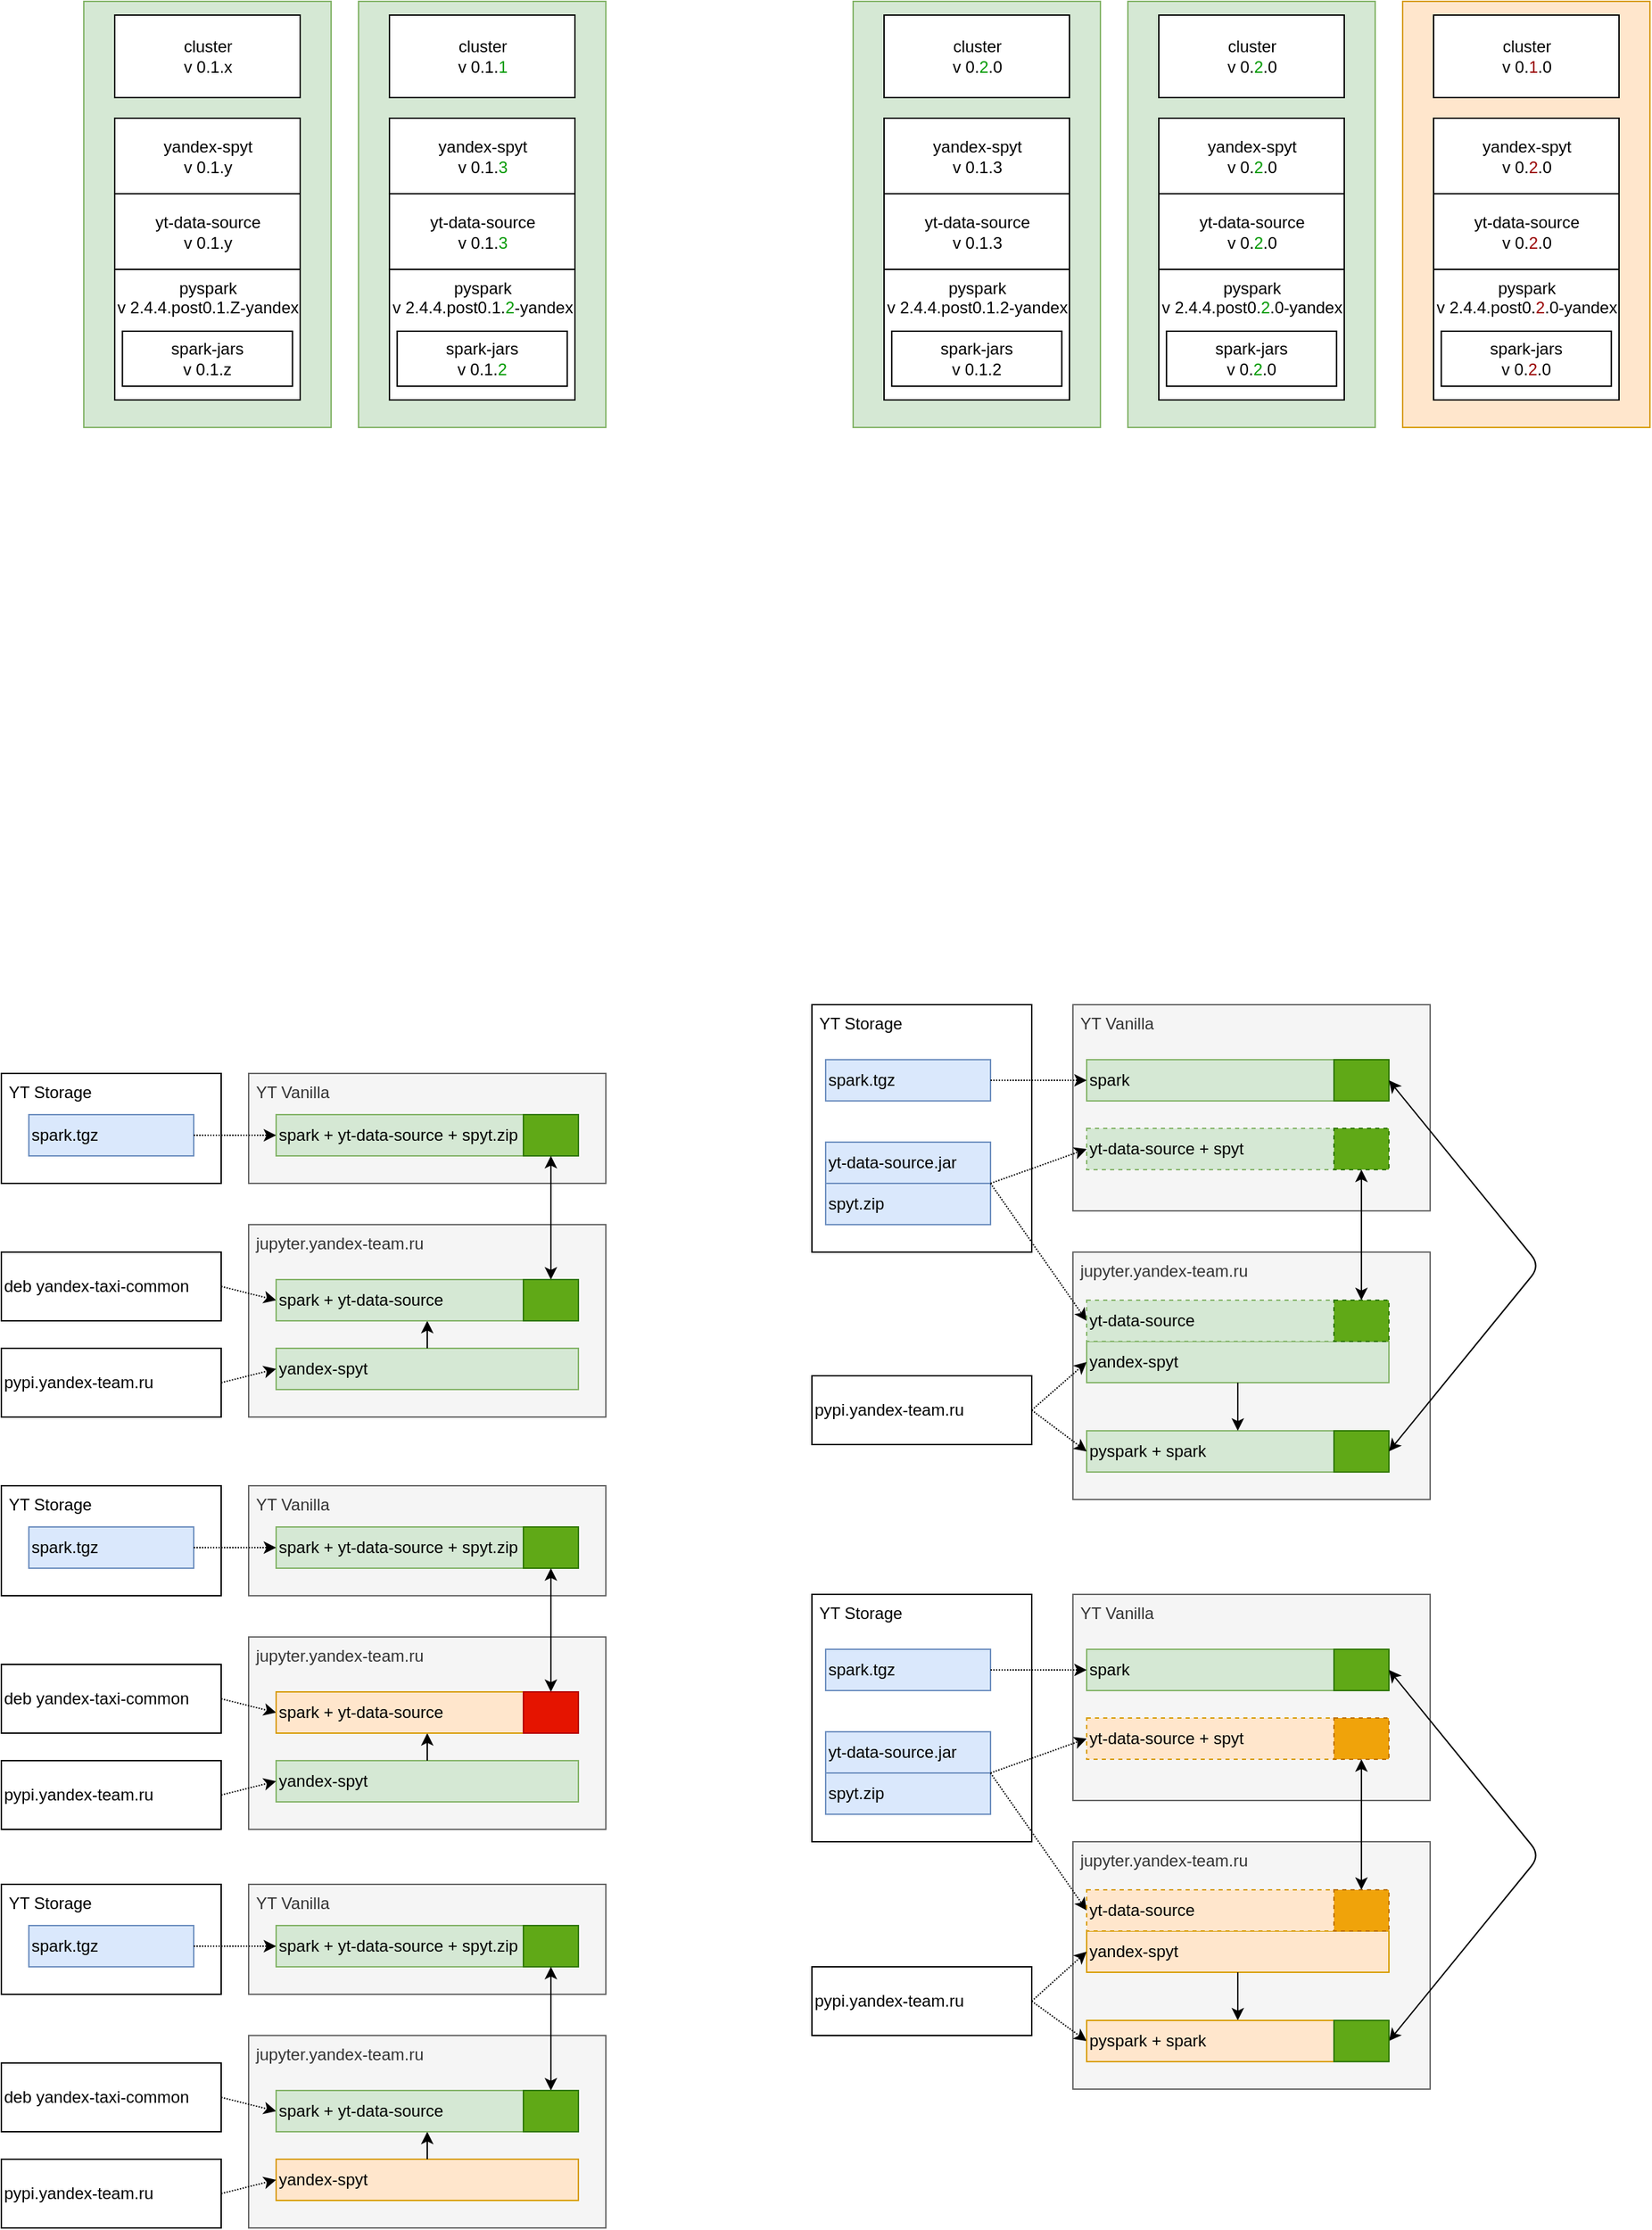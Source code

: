 <mxfile version="12.7.0" type="github">
  <diagram id="bfglIyK0Sk2xyj4MdM4o" name="Page-1">
    <mxGraphModel dx="2036" dy="779" grid="1" gridSize="10" guides="1" tooltips="1" connect="1" arrows="1" fold="1" page="1" pageScale="1" pageWidth="850" pageHeight="1100" math="0" shadow="0">
      <root>
        <mxCell id="0"/>
        <mxCell id="1" parent="0"/>
        <mxCell id="86sGiJdfHTjYPmIvWcyB-2" value="&amp;nbsp;jupyter.yandex-team.ru" style="rounded=0;whiteSpace=wrap;html=1;verticalAlign=top;align=left;fillColor=#f5f5f5;strokeColor=#666666;fontColor=#333333;" parent="1" vertex="1">
          <mxGeometry x="120" y="900" width="260" height="140" as="geometry"/>
        </mxCell>
        <mxCell id="86sGiJdfHTjYPmIvWcyB-5" value="yandex-spyt" style="rounded=0;whiteSpace=wrap;html=1;align=left;fillColor=#d5e8d4;strokeColor=#82b366;" parent="1" vertex="1">
          <mxGeometry x="140" y="990" width="220" height="30" as="geometry"/>
        </mxCell>
        <mxCell id="86sGiJdfHTjYPmIvWcyB-1" value="&amp;nbsp;YT Vanilla" style="rounded=0;whiteSpace=wrap;html=1;verticalAlign=top;align=left;fillColor=#f5f5f5;strokeColor=#666666;fontColor=#333333;" parent="1" vertex="1">
          <mxGeometry x="120" y="790" width="260" height="80" as="geometry"/>
        </mxCell>
        <mxCell id="86sGiJdfHTjYPmIvWcyB-14" value="" style="group" parent="1" vertex="1" connectable="0">
          <mxGeometry x="140" y="820" width="220" height="30" as="geometry"/>
        </mxCell>
        <mxCell id="86sGiJdfHTjYPmIvWcyB-3" value="spark + yt-data-source + spyt.zip" style="rounded=0;whiteSpace=wrap;html=1;align=left;fillColor=#d5e8d4;strokeColor=#82b366;" parent="86sGiJdfHTjYPmIvWcyB-14" vertex="1">
          <mxGeometry width="220" height="30" as="geometry"/>
        </mxCell>
        <mxCell id="86sGiJdfHTjYPmIvWcyB-13" value="" style="rounded=0;whiteSpace=wrap;html=1;align=left;fillColor=#60a917;strokeColor=#2D7600;fontColor=#ffffff;" parent="86sGiJdfHTjYPmIvWcyB-14" vertex="1">
          <mxGeometry x="180" width="40" height="30" as="geometry"/>
        </mxCell>
        <mxCell id="86sGiJdfHTjYPmIvWcyB-15" value="" style="group;fillColor=#ffe6cc;strokeColor=#d79b00;" parent="1" vertex="1" connectable="0">
          <mxGeometry x="140" y="940" width="220" height="30" as="geometry"/>
        </mxCell>
        <mxCell id="86sGiJdfHTjYPmIvWcyB-18" value="" style="endArrow=classic;startArrow=classic;html=1;exitX=0.5;exitY=0;exitDx=0;exitDy=0;entryX=0.5;entryY=1;entryDx=0;entryDy=0;" parent="1" source="86sGiJdfHTjYPmIvWcyB-17" target="86sGiJdfHTjYPmIvWcyB-13" edge="1">
          <mxGeometry width="50" height="50" relative="1" as="geometry">
            <mxPoint x="570" y="860" as="sourcePoint"/>
            <mxPoint x="620" y="810" as="targetPoint"/>
          </mxGeometry>
        </mxCell>
        <mxCell id="86sGiJdfHTjYPmIvWcyB-19" value="&amp;nbsp;YT Storage" style="rounded=0;whiteSpace=wrap;html=1;align=left;verticalAlign=top;" parent="1" vertex="1">
          <mxGeometry x="-60" y="790" width="160" height="80" as="geometry"/>
        </mxCell>
        <mxCell id="86sGiJdfHTjYPmIvWcyB-20" value="spark.tgz" style="rounded=0;whiteSpace=wrap;html=1;align=left;fillColor=#dae8fc;strokeColor=#6c8ebf;" parent="1" vertex="1">
          <mxGeometry x="-40" y="820" width="120" height="30" as="geometry"/>
        </mxCell>
        <mxCell id="86sGiJdfHTjYPmIvWcyB-21" value="" style="endArrow=classic;html=1;exitX=1;exitY=0.5;exitDx=0;exitDy=0;entryX=0;entryY=0.5;entryDx=0;entryDy=0;dashed=1;dashPattern=1 1;" parent="1" source="86sGiJdfHTjYPmIvWcyB-20" target="86sGiJdfHTjYPmIvWcyB-3" edge="1">
          <mxGeometry width="50" height="50" relative="1" as="geometry">
            <mxPoint x="-80" y="970" as="sourcePoint"/>
            <mxPoint x="-30" y="920" as="targetPoint"/>
          </mxGeometry>
        </mxCell>
        <mxCell id="86sGiJdfHTjYPmIvWcyB-22" value="deb yandex-taxi-common" style="rounded=0;whiteSpace=wrap;html=1;align=left;" parent="1" vertex="1">
          <mxGeometry x="-60" y="920" width="160" height="50" as="geometry"/>
        </mxCell>
        <mxCell id="86sGiJdfHTjYPmIvWcyB-23" value="pypi.yandex-team.ru" style="rounded=0;whiteSpace=wrap;html=1;align=left;" parent="1" vertex="1">
          <mxGeometry x="-60" y="990" width="160" height="50" as="geometry"/>
        </mxCell>
        <mxCell id="86sGiJdfHTjYPmIvWcyB-24" value="" style="endArrow=classic;html=1;dashed=1;dashPattern=1 1;exitX=1;exitY=0.5;exitDx=0;exitDy=0;entryX=0;entryY=0.5;entryDx=0;entryDy=0;" parent="1" source="86sGiJdfHTjYPmIvWcyB-22" target="86sGiJdfHTjYPmIvWcyB-16" edge="1">
          <mxGeometry width="50" height="50" relative="1" as="geometry">
            <mxPoint x="-60" y="740" as="sourcePoint"/>
            <mxPoint x="-10" y="690" as="targetPoint"/>
          </mxGeometry>
        </mxCell>
        <mxCell id="86sGiJdfHTjYPmIvWcyB-25" value="" style="endArrow=classic;html=1;dashed=1;dashPattern=1 1;exitX=1;exitY=0.5;exitDx=0;exitDy=0;entryX=0;entryY=0.5;entryDx=0;entryDy=0;" parent="1" source="86sGiJdfHTjYPmIvWcyB-23" target="86sGiJdfHTjYPmIvWcyB-5" edge="1">
          <mxGeometry width="50" height="50" relative="1" as="geometry">
            <mxPoint x="90" y="610" as="sourcePoint"/>
            <mxPoint x="140" y="560" as="targetPoint"/>
          </mxGeometry>
        </mxCell>
        <mxCell id="86sGiJdfHTjYPmIvWcyB-27" value="" style="endArrow=classic;html=1;exitX=0.5;exitY=0;exitDx=0;exitDy=0;entryX=0.5;entryY=1;entryDx=0;entryDy=0;" parent="1" source="86sGiJdfHTjYPmIvWcyB-5" target="86sGiJdfHTjYPmIvWcyB-16" edge="1">
          <mxGeometry width="50" height="50" relative="1" as="geometry">
            <mxPoint x="246" y="980" as="sourcePoint"/>
            <mxPoint x="140" y="610" as="targetPoint"/>
          </mxGeometry>
        </mxCell>
        <mxCell id="86sGiJdfHTjYPmIvWcyB-16" value="spark + yt-data-source" style="rounded=0;whiteSpace=wrap;html=1;align=left;fillColor=#d5e8d4;strokeColor=#82b366;" parent="1" vertex="1">
          <mxGeometry x="140" y="940" width="220" height="30" as="geometry"/>
        </mxCell>
        <mxCell id="86sGiJdfHTjYPmIvWcyB-17" value="" style="rounded=0;whiteSpace=wrap;html=1;align=left;fillColor=#60a917;strokeColor=#2D7600;fontColor=#ffffff;" parent="1" vertex="1">
          <mxGeometry x="320" y="940" width="40" height="30" as="geometry"/>
        </mxCell>
        <mxCell id="86sGiJdfHTjYPmIvWcyB-69" value="&amp;nbsp;jupyter.yandex-team.ru" style="rounded=0;whiteSpace=wrap;html=1;verticalAlign=top;align=left;fillColor=#f5f5f5;strokeColor=#666666;fontColor=#333333;" parent="1" vertex="1">
          <mxGeometry x="120" y="1200" width="260" height="140" as="geometry"/>
        </mxCell>
        <mxCell id="86sGiJdfHTjYPmIvWcyB-70" value="yandex-spyt" style="rounded=0;whiteSpace=wrap;html=1;align=left;fillColor=#d5e8d4;strokeColor=#82b366;" parent="1" vertex="1">
          <mxGeometry x="140" y="1290" width="220" height="30" as="geometry"/>
        </mxCell>
        <mxCell id="86sGiJdfHTjYPmIvWcyB-71" value="&amp;nbsp;YT Vanilla" style="rounded=0;whiteSpace=wrap;html=1;verticalAlign=top;align=left;fillColor=#f5f5f5;strokeColor=#666666;fontColor=#333333;" parent="1" vertex="1">
          <mxGeometry x="120" y="1090" width="260" height="80" as="geometry"/>
        </mxCell>
        <mxCell id="86sGiJdfHTjYPmIvWcyB-72" value="" style="group" parent="1" vertex="1" connectable="0">
          <mxGeometry x="140" y="1120" width="220" height="30" as="geometry"/>
        </mxCell>
        <mxCell id="86sGiJdfHTjYPmIvWcyB-73" value="spark + yt-data-source + spyt.zip" style="rounded=0;whiteSpace=wrap;html=1;align=left;fillColor=#d5e8d4;strokeColor=#82b366;" parent="86sGiJdfHTjYPmIvWcyB-72" vertex="1">
          <mxGeometry width="220" height="30" as="geometry"/>
        </mxCell>
        <mxCell id="86sGiJdfHTjYPmIvWcyB-74" value="" style="rounded=0;whiteSpace=wrap;html=1;align=left;fillColor=#60a917;strokeColor=#2D7600;fontColor=#ffffff;" parent="86sGiJdfHTjYPmIvWcyB-72" vertex="1">
          <mxGeometry x="180" width="40" height="30" as="geometry"/>
        </mxCell>
        <mxCell id="86sGiJdfHTjYPmIvWcyB-75" value="" style="group;fillColor=#ffe6cc;strokeColor=#d79b00;" parent="1" vertex="1" connectable="0">
          <mxGeometry x="140" y="1240" width="220" height="30" as="geometry"/>
        </mxCell>
        <mxCell id="86sGiJdfHTjYPmIvWcyB-78" value="" style="endArrow=classic;startArrow=classic;html=1;exitX=0.5;exitY=0;exitDx=0;exitDy=0;entryX=0.5;entryY=1;entryDx=0;entryDy=0;" parent="1" source="86sGiJdfHTjYPmIvWcyB-77" target="86sGiJdfHTjYPmIvWcyB-74" edge="1">
          <mxGeometry width="50" height="50" relative="1" as="geometry">
            <mxPoint x="570" y="1160" as="sourcePoint"/>
            <mxPoint x="620" y="1110" as="targetPoint"/>
          </mxGeometry>
        </mxCell>
        <mxCell id="86sGiJdfHTjYPmIvWcyB-79" value="&amp;nbsp;YT Storage" style="rounded=0;whiteSpace=wrap;html=1;align=left;verticalAlign=top;" parent="1" vertex="1">
          <mxGeometry x="-60" y="1090" width="160" height="80" as="geometry"/>
        </mxCell>
        <mxCell id="86sGiJdfHTjYPmIvWcyB-80" value="spark.tgz" style="rounded=0;whiteSpace=wrap;html=1;align=left;fillColor=#dae8fc;strokeColor=#6c8ebf;" parent="1" vertex="1">
          <mxGeometry x="-40" y="1120" width="120" height="30" as="geometry"/>
        </mxCell>
        <mxCell id="86sGiJdfHTjYPmIvWcyB-81" value="" style="endArrow=classic;html=1;exitX=1;exitY=0.5;exitDx=0;exitDy=0;entryX=0;entryY=0.5;entryDx=0;entryDy=0;dashed=1;dashPattern=1 1;" parent="1" source="86sGiJdfHTjYPmIvWcyB-80" target="86sGiJdfHTjYPmIvWcyB-73" edge="1">
          <mxGeometry width="50" height="50" relative="1" as="geometry">
            <mxPoint x="-80" y="1270" as="sourcePoint"/>
            <mxPoint x="-30" y="1220" as="targetPoint"/>
          </mxGeometry>
        </mxCell>
        <mxCell id="86sGiJdfHTjYPmIvWcyB-82" value="deb yandex-taxi-common" style="rounded=0;whiteSpace=wrap;html=1;align=left;" parent="1" vertex="1">
          <mxGeometry x="-60" y="1220" width="160" height="50" as="geometry"/>
        </mxCell>
        <mxCell id="86sGiJdfHTjYPmIvWcyB-83" value="pypi.yandex-team.ru" style="rounded=0;whiteSpace=wrap;html=1;align=left;" parent="1" vertex="1">
          <mxGeometry x="-60" y="1290" width="160" height="50" as="geometry"/>
        </mxCell>
        <mxCell id="86sGiJdfHTjYPmIvWcyB-84" value="" style="endArrow=classic;html=1;dashed=1;dashPattern=1 1;exitX=1;exitY=0.5;exitDx=0;exitDy=0;entryX=0;entryY=0.5;entryDx=0;entryDy=0;" parent="1" source="86sGiJdfHTjYPmIvWcyB-82" target="86sGiJdfHTjYPmIvWcyB-76" edge="1">
          <mxGeometry width="50" height="50" relative="1" as="geometry">
            <mxPoint x="-60" y="1040" as="sourcePoint"/>
            <mxPoint x="-10" y="990" as="targetPoint"/>
          </mxGeometry>
        </mxCell>
        <mxCell id="86sGiJdfHTjYPmIvWcyB-85" value="" style="endArrow=classic;html=1;dashed=1;dashPattern=1 1;exitX=1;exitY=0.5;exitDx=0;exitDy=0;entryX=0;entryY=0.5;entryDx=0;entryDy=0;" parent="1" source="86sGiJdfHTjYPmIvWcyB-83" target="86sGiJdfHTjYPmIvWcyB-70" edge="1">
          <mxGeometry width="50" height="50" relative="1" as="geometry">
            <mxPoint x="90" y="910" as="sourcePoint"/>
            <mxPoint x="140" y="860" as="targetPoint"/>
          </mxGeometry>
        </mxCell>
        <mxCell id="86sGiJdfHTjYPmIvWcyB-86" value="" style="endArrow=classic;html=1;exitX=0.5;exitY=0;exitDx=0;exitDy=0;entryX=0.5;entryY=1;entryDx=0;entryDy=0;" parent="1" source="86sGiJdfHTjYPmIvWcyB-70" target="86sGiJdfHTjYPmIvWcyB-76" edge="1">
          <mxGeometry width="50" height="50" relative="1" as="geometry">
            <mxPoint x="246" y="1280" as="sourcePoint"/>
            <mxPoint x="140" y="910" as="targetPoint"/>
          </mxGeometry>
        </mxCell>
        <mxCell id="86sGiJdfHTjYPmIvWcyB-76" value="spark + yt-data-source" style="rounded=0;whiteSpace=wrap;html=1;align=left;fillColor=#ffe6cc;strokeColor=#d79b00;" parent="1" vertex="1">
          <mxGeometry x="140" y="1240" width="220" height="30" as="geometry"/>
        </mxCell>
        <mxCell id="86sGiJdfHTjYPmIvWcyB-77" value="" style="rounded=0;whiteSpace=wrap;html=1;align=left;fillColor=#e51400;strokeColor=#B20000;fontColor=#ffffff;" parent="1" vertex="1">
          <mxGeometry x="320" y="1240" width="40" height="30" as="geometry"/>
        </mxCell>
        <mxCell id="86sGiJdfHTjYPmIvWcyB-87" value="&amp;nbsp;jupyter.yandex-team.ru" style="rounded=0;whiteSpace=wrap;html=1;verticalAlign=top;align=left;fillColor=#f5f5f5;strokeColor=#666666;fontColor=#333333;" parent="1" vertex="1">
          <mxGeometry x="120" y="1490" width="260" height="140" as="geometry"/>
        </mxCell>
        <mxCell id="86sGiJdfHTjYPmIvWcyB-88" value="yandex-spyt" style="rounded=0;whiteSpace=wrap;html=1;align=left;fillColor=#ffe6cc;strokeColor=#d79b00;" parent="1" vertex="1">
          <mxGeometry x="140" y="1580" width="220" height="30" as="geometry"/>
        </mxCell>
        <mxCell id="86sGiJdfHTjYPmIvWcyB-89" value="&amp;nbsp;YT Vanilla" style="rounded=0;whiteSpace=wrap;html=1;verticalAlign=top;align=left;fillColor=#f5f5f5;strokeColor=#666666;fontColor=#333333;" parent="1" vertex="1">
          <mxGeometry x="120" y="1380" width="260" height="80" as="geometry"/>
        </mxCell>
        <mxCell id="86sGiJdfHTjYPmIvWcyB-90" value="" style="group;fillColor=#60a917;strokeColor=#2D7600;fontColor=#ffffff;" parent="1" vertex="1" connectable="0">
          <mxGeometry x="140" y="1410" width="220" height="30" as="geometry"/>
        </mxCell>
        <mxCell id="86sGiJdfHTjYPmIvWcyB-91" value="spark + yt-data-source + spyt.zip" style="rounded=0;whiteSpace=wrap;html=1;align=left;fillColor=#d5e8d4;strokeColor=#82b366;" parent="86sGiJdfHTjYPmIvWcyB-90" vertex="1">
          <mxGeometry width="220" height="30" as="geometry"/>
        </mxCell>
        <mxCell id="86sGiJdfHTjYPmIvWcyB-92" value="" style="rounded=0;whiteSpace=wrap;html=1;align=left;fillColor=#60a917;strokeColor=#2D7600;fontColor=#ffffff;" parent="86sGiJdfHTjYPmIvWcyB-90" vertex="1">
          <mxGeometry x="180" width="40" height="30" as="geometry"/>
        </mxCell>
        <mxCell id="86sGiJdfHTjYPmIvWcyB-93" value="" style="group;fillColor=#ffe6cc;strokeColor=#d79b00;" parent="1" vertex="1" connectable="0">
          <mxGeometry x="140" y="1530" width="220" height="30" as="geometry"/>
        </mxCell>
        <mxCell id="86sGiJdfHTjYPmIvWcyB-94" value="" style="endArrow=classic;startArrow=classic;html=1;exitX=0.5;exitY=0;exitDx=0;exitDy=0;entryX=0.5;entryY=1;entryDx=0;entryDy=0;" parent="1" source="86sGiJdfHTjYPmIvWcyB-104" target="86sGiJdfHTjYPmIvWcyB-92" edge="1">
          <mxGeometry width="50" height="50" relative="1" as="geometry">
            <mxPoint x="570" y="1450" as="sourcePoint"/>
            <mxPoint x="620" y="1400" as="targetPoint"/>
          </mxGeometry>
        </mxCell>
        <mxCell id="86sGiJdfHTjYPmIvWcyB-95" value="&amp;nbsp;YT Storage" style="rounded=0;whiteSpace=wrap;html=1;align=left;verticalAlign=top;" parent="1" vertex="1">
          <mxGeometry x="-60" y="1380" width="160" height="80" as="geometry"/>
        </mxCell>
        <mxCell id="86sGiJdfHTjYPmIvWcyB-96" value="spark.tgz" style="rounded=0;whiteSpace=wrap;html=1;align=left;fillColor=#dae8fc;strokeColor=#6c8ebf;" parent="1" vertex="1">
          <mxGeometry x="-40" y="1410" width="120" height="30" as="geometry"/>
        </mxCell>
        <mxCell id="86sGiJdfHTjYPmIvWcyB-97" value="" style="endArrow=classic;html=1;exitX=1;exitY=0.5;exitDx=0;exitDy=0;entryX=0;entryY=0.5;entryDx=0;entryDy=0;dashed=1;dashPattern=1 1;" parent="1" source="86sGiJdfHTjYPmIvWcyB-96" target="86sGiJdfHTjYPmIvWcyB-91" edge="1">
          <mxGeometry width="50" height="50" relative="1" as="geometry">
            <mxPoint x="-80" y="1560" as="sourcePoint"/>
            <mxPoint x="-30" y="1510" as="targetPoint"/>
          </mxGeometry>
        </mxCell>
        <mxCell id="86sGiJdfHTjYPmIvWcyB-98" value="deb yandex-taxi-common" style="rounded=0;whiteSpace=wrap;html=1;align=left;" parent="1" vertex="1">
          <mxGeometry x="-60" y="1510" width="160" height="50" as="geometry"/>
        </mxCell>
        <mxCell id="86sGiJdfHTjYPmIvWcyB-99" value="pypi.yandex-team.ru" style="rounded=0;whiteSpace=wrap;html=1;align=left;" parent="1" vertex="1">
          <mxGeometry x="-60" y="1580" width="160" height="50" as="geometry"/>
        </mxCell>
        <mxCell id="86sGiJdfHTjYPmIvWcyB-100" value="" style="endArrow=classic;html=1;dashed=1;dashPattern=1 1;exitX=1;exitY=0.5;exitDx=0;exitDy=0;entryX=0;entryY=0.5;entryDx=0;entryDy=0;" parent="1" source="86sGiJdfHTjYPmIvWcyB-98" target="86sGiJdfHTjYPmIvWcyB-103" edge="1">
          <mxGeometry width="50" height="50" relative="1" as="geometry">
            <mxPoint x="-60" y="1330" as="sourcePoint"/>
            <mxPoint x="-10" y="1280" as="targetPoint"/>
          </mxGeometry>
        </mxCell>
        <mxCell id="86sGiJdfHTjYPmIvWcyB-101" value="" style="endArrow=classic;html=1;dashed=1;dashPattern=1 1;exitX=1;exitY=0.5;exitDx=0;exitDy=0;entryX=0;entryY=0.5;entryDx=0;entryDy=0;" parent="1" source="86sGiJdfHTjYPmIvWcyB-99" target="86sGiJdfHTjYPmIvWcyB-88" edge="1">
          <mxGeometry width="50" height="50" relative="1" as="geometry">
            <mxPoint x="90" y="1200" as="sourcePoint"/>
            <mxPoint x="140" y="1150" as="targetPoint"/>
          </mxGeometry>
        </mxCell>
        <mxCell id="86sGiJdfHTjYPmIvWcyB-102" value="" style="endArrow=classic;html=1;exitX=0.5;exitY=0;exitDx=0;exitDy=0;entryX=0.5;entryY=1;entryDx=0;entryDy=0;" parent="1" source="86sGiJdfHTjYPmIvWcyB-88" target="86sGiJdfHTjYPmIvWcyB-103" edge="1">
          <mxGeometry width="50" height="50" relative="1" as="geometry">
            <mxPoint x="246" y="1570" as="sourcePoint"/>
            <mxPoint x="140" y="1200" as="targetPoint"/>
          </mxGeometry>
        </mxCell>
        <mxCell id="86sGiJdfHTjYPmIvWcyB-103" value="spark + yt-data-source" style="rounded=0;whiteSpace=wrap;html=1;align=left;fillColor=#d5e8d4;strokeColor=#82b366;" parent="1" vertex="1">
          <mxGeometry x="140" y="1530" width="220" height="30" as="geometry"/>
        </mxCell>
        <mxCell id="86sGiJdfHTjYPmIvWcyB-104" value="" style="rounded=0;whiteSpace=wrap;html=1;align=left;fillColor=#60a917;strokeColor=#2D7600;fontColor=#ffffff;" parent="1" vertex="1">
          <mxGeometry x="320" y="1530" width="40" height="30" as="geometry"/>
        </mxCell>
        <mxCell id="86sGiJdfHTjYPmIvWcyB-118" value="&amp;nbsp;jupyter.yandex-team.ru" style="rounded=0;whiteSpace=wrap;html=1;verticalAlign=top;align=left;fillColor=#f5f5f5;strokeColor=#666666;fontColor=#333333;" parent="1" vertex="1">
          <mxGeometry x="720" y="1349" width="260" height="180" as="geometry"/>
        </mxCell>
        <mxCell id="86sGiJdfHTjYPmIvWcyB-119" value="&amp;nbsp;YT Vanilla" style="rounded=0;whiteSpace=wrap;html=1;verticalAlign=top;align=left;fillColor=#f5f5f5;strokeColor=#666666;fontColor=#333333;" parent="1" vertex="1">
          <mxGeometry x="720" y="1169" width="260" height="150" as="geometry"/>
        </mxCell>
        <mxCell id="86sGiJdfHTjYPmIvWcyB-120" value="&amp;nbsp;YT Storage" style="rounded=0;whiteSpace=wrap;html=1;align=left;verticalAlign=top;" parent="1" vertex="1">
          <mxGeometry x="530" y="1169" width="160" height="180" as="geometry"/>
        </mxCell>
        <mxCell id="86sGiJdfHTjYPmIvWcyB-121" value="spark.tgz" style="rounded=0;whiteSpace=wrap;html=1;align=left;fillColor=#dae8fc;strokeColor=#6c8ebf;" parent="1" vertex="1">
          <mxGeometry x="540" y="1209" width="120" height="30" as="geometry"/>
        </mxCell>
        <mxCell id="86sGiJdfHTjYPmIvWcyB-123" value="pypi.yandex-team.ru" style="rounded=0;whiteSpace=wrap;html=1;align=left;" parent="1" vertex="1">
          <mxGeometry x="530" y="1440" width="160" height="50" as="geometry"/>
        </mxCell>
        <mxCell id="86sGiJdfHTjYPmIvWcyB-124" value="" style="group;fillColor=#60a917;strokeColor=#2D7600;fontColor=#ffffff;" parent="1" vertex="1" connectable="0">
          <mxGeometry x="730" y="1209" width="220" height="30" as="geometry"/>
        </mxCell>
        <mxCell id="86sGiJdfHTjYPmIvWcyB-125" value="spark" style="rounded=0;whiteSpace=wrap;html=1;align=left;fillColor=#d5e8d4;strokeColor=#82b366;" parent="86sGiJdfHTjYPmIvWcyB-124" vertex="1">
          <mxGeometry width="220" height="30" as="geometry"/>
        </mxCell>
        <mxCell id="86sGiJdfHTjYPmIvWcyB-126" value="" style="rounded=0;whiteSpace=wrap;html=1;align=left;fillColor=#60a917;strokeColor=#2D7600;fontColor=#ffffff;" parent="86sGiJdfHTjYPmIvWcyB-124" vertex="1">
          <mxGeometry x="180" width="40" height="30" as="geometry"/>
        </mxCell>
        <mxCell id="86sGiJdfHTjYPmIvWcyB-127" value="" style="group;fillColor=#ffe6cc;strokeColor=#d79b00;" parent="1" vertex="1" connectable="0">
          <mxGeometry x="730" y="1479" width="220" height="30" as="geometry"/>
        </mxCell>
        <mxCell id="86sGiJdfHTjYPmIvWcyB-130" value="yandex-spyt" style="rounded=0;whiteSpace=wrap;html=1;align=left;fillColor=#ffe6cc;strokeColor=#d79b00;" parent="1" vertex="1">
          <mxGeometry x="730" y="1414" width="220" height="30" as="geometry"/>
        </mxCell>
        <mxCell id="86sGiJdfHTjYPmIvWcyB-131" value="" style="group" parent="1" vertex="1" connectable="0">
          <mxGeometry x="540" y="1269" width="120" height="60" as="geometry"/>
        </mxCell>
        <mxCell id="86sGiJdfHTjYPmIvWcyB-132" value="yt-data-source.jar" style="rounded=0;whiteSpace=wrap;html=1;align=left;fillColor=#dae8fc;strokeColor=#6c8ebf;" parent="86sGiJdfHTjYPmIvWcyB-131" vertex="1">
          <mxGeometry width="120" height="30" as="geometry"/>
        </mxCell>
        <mxCell id="86sGiJdfHTjYPmIvWcyB-133" value="spyt.zip" style="rounded=0;whiteSpace=wrap;html=1;align=left;fillColor=#dae8fc;strokeColor=#6c8ebf;" parent="86sGiJdfHTjYPmIvWcyB-131" vertex="1">
          <mxGeometry y="30" width="120" height="30" as="geometry"/>
        </mxCell>
        <mxCell id="86sGiJdfHTjYPmIvWcyB-134" value="" style="endArrow=classic;html=1;exitX=1;exitY=1;exitDx=0;exitDy=0;entryX=0;entryY=0.5;entryDx=0;entryDy=0;dashed=1;dashPattern=1 1;" parent="1" source="86sGiJdfHTjYPmIvWcyB-132" target="86sGiJdfHTjYPmIvWcyB-143" edge="1">
          <mxGeometry width="50" height="50" relative="1" as="geometry">
            <mxPoint x="570" y="1589" as="sourcePoint"/>
            <mxPoint x="620" y="1539" as="targetPoint"/>
          </mxGeometry>
        </mxCell>
        <mxCell id="86sGiJdfHTjYPmIvWcyB-135" value="" style="endArrow=classic;html=1;dashed=1;dashPattern=1 1;exitX=1;exitY=0;exitDx=0;exitDy=0;entryX=0;entryY=0.5;entryDx=0;entryDy=0;" parent="1" source="86sGiJdfHTjYPmIvWcyB-133" target="86sGiJdfHTjYPmIvWcyB-141" edge="1">
          <mxGeometry width="50" height="50" relative="1" as="geometry">
            <mxPoint x="410" y="1529" as="sourcePoint"/>
            <mxPoint x="460" y="1479" as="targetPoint"/>
          </mxGeometry>
        </mxCell>
        <mxCell id="86sGiJdfHTjYPmIvWcyB-136" value="" style="endArrow=classic;html=1;dashed=1;dashPattern=1 1;exitX=1;exitY=0.5;exitDx=0;exitDy=0;entryX=0;entryY=0.5;entryDx=0;entryDy=0;" parent="1" source="86sGiJdfHTjYPmIvWcyB-123" target="86sGiJdfHTjYPmIvWcyB-130" edge="1">
          <mxGeometry width="50" height="50" relative="1" as="geometry">
            <mxPoint x="530" y="1679" as="sourcePoint"/>
            <mxPoint x="580" y="1629" as="targetPoint"/>
          </mxGeometry>
        </mxCell>
        <mxCell id="86sGiJdfHTjYPmIvWcyB-137" value="" style="endArrow=classic;html=1;dashed=1;dashPattern=1 1;exitX=1;exitY=0.5;exitDx=0;exitDy=0;entryX=0;entryY=0.5;entryDx=0;entryDy=0;" parent="1" source="86sGiJdfHTjYPmIvWcyB-123" target="86sGiJdfHTjYPmIvWcyB-128" edge="1">
          <mxGeometry width="50" height="50" relative="1" as="geometry">
            <mxPoint x="690" y="1494" as="sourcePoint"/>
            <mxPoint x="530" y="1619" as="targetPoint"/>
          </mxGeometry>
        </mxCell>
        <mxCell id="86sGiJdfHTjYPmIvWcyB-138" value="" style="endArrow=classic;html=1;dashed=1;dashPattern=1 1;exitX=1;exitY=0.5;exitDx=0;exitDy=0;entryX=0;entryY=0.5;entryDx=0;entryDy=0;" parent="1" source="86sGiJdfHTjYPmIvWcyB-121" target="86sGiJdfHTjYPmIvWcyB-125" edge="1">
          <mxGeometry width="50" height="50" relative="1" as="geometry">
            <mxPoint x="420" y="1229" as="sourcePoint"/>
            <mxPoint x="470" y="1179" as="targetPoint"/>
          </mxGeometry>
        </mxCell>
        <mxCell id="86sGiJdfHTjYPmIvWcyB-139" value="" style="endArrow=classic;html=1;exitX=0.5;exitY=1;exitDx=0;exitDy=0;entryX=0.5;entryY=0;entryDx=0;entryDy=0;" parent="1" source="86sGiJdfHTjYPmIvWcyB-130" target="86sGiJdfHTjYPmIvWcyB-128" edge="1">
          <mxGeometry width="50" height="50" relative="1" as="geometry">
            <mxPoint x="880" y="1679" as="sourcePoint"/>
            <mxPoint x="930" y="1629" as="targetPoint"/>
          </mxGeometry>
        </mxCell>
        <mxCell id="86sGiJdfHTjYPmIvWcyB-140" value="" style="endArrow=classic;startArrow=classic;html=1;exitX=1;exitY=0.5;exitDx=0;exitDy=0;entryX=1;entryY=0.5;entryDx=0;entryDy=0;" parent="1" source="86sGiJdfHTjYPmIvWcyB-129" target="86sGiJdfHTjYPmIvWcyB-126" edge="1">
          <mxGeometry width="50" height="50" relative="1" as="geometry">
            <mxPoint x="730" y="1699" as="sourcePoint"/>
            <mxPoint x="780" y="1649" as="targetPoint"/>
            <Array as="points">
              <mxPoint x="1060" y="1359"/>
            </Array>
          </mxGeometry>
        </mxCell>
        <mxCell id="86sGiJdfHTjYPmIvWcyB-141" value="yt-data-source + spyt" style="rounded=0;whiteSpace=wrap;html=1;align=left;fillColor=#ffe6cc;strokeColor=#d79b00;dashed=1;" parent="1" vertex="1">
          <mxGeometry x="730" y="1259" width="220" height="30" as="geometry"/>
        </mxCell>
        <mxCell id="86sGiJdfHTjYPmIvWcyB-142" value="" style="rounded=0;whiteSpace=wrap;html=1;align=left;fillColor=#f0a30a;strokeColor=#BD7000;fontColor=#ffffff;dashed=1;" parent="1" vertex="1">
          <mxGeometry x="910" y="1259" width="40" height="30" as="geometry"/>
        </mxCell>
        <mxCell id="86sGiJdfHTjYPmIvWcyB-143" value="yt-data-source" style="rounded=0;whiteSpace=wrap;html=1;align=left;fillColor=#ffe6cc;strokeColor=#d79b00;dashed=1;" parent="1" vertex="1">
          <mxGeometry x="730" y="1384" width="220" height="30" as="geometry"/>
        </mxCell>
        <mxCell id="86sGiJdfHTjYPmIvWcyB-144" value="" style="rounded=0;whiteSpace=wrap;html=1;align=left;fillColor=#f0a30a;strokeColor=#BD7000;fontColor=#ffffff;dashed=1;" parent="1" vertex="1">
          <mxGeometry x="910" y="1384" width="40" height="30" as="geometry"/>
        </mxCell>
        <mxCell id="86sGiJdfHTjYPmIvWcyB-145" value="" style="endArrow=classic;startArrow=classic;html=1;exitX=0.5;exitY=1;exitDx=0;exitDy=0;entryX=0.5;entryY=0;entryDx=0;entryDy=0;" parent="1" source="86sGiJdfHTjYPmIvWcyB-142" target="86sGiJdfHTjYPmIvWcyB-144" edge="1">
          <mxGeometry width="50" height="50" relative="1" as="geometry">
            <mxPoint x="700" y="1629" as="sourcePoint"/>
            <mxPoint x="750" y="1579" as="targetPoint"/>
          </mxGeometry>
        </mxCell>
        <mxCell id="paRuhMpIjvdy1cON4bkW-13" value="" style="group" vertex="1" connectable="0" parent="1">
          <mxGeometry y="10" width="180" height="310" as="geometry"/>
        </mxCell>
        <mxCell id="L9tVjN2jIlyBQbOZQ9iD-5" value="" style="rounded=0;whiteSpace=wrap;html=1;fillColor=#d5e8d4;strokeColor=#82b366;" parent="paRuhMpIjvdy1cON4bkW-13" vertex="1">
          <mxGeometry width="180" height="310" as="geometry"/>
        </mxCell>
        <mxCell id="L9tVjN2jIlyBQbOZQ9iD-1" value="&lt;div&gt;cluster&lt;/div&gt;&lt;div&gt;v 0.1.x&lt;br&gt;&lt;/div&gt;" style="rounded=0;whiteSpace=wrap;html=1;" parent="paRuhMpIjvdy1cON4bkW-13" vertex="1">
          <mxGeometry x="22.5" y="10" width="135" height="60" as="geometry"/>
        </mxCell>
        <mxCell id="L9tVjN2jIlyBQbOZQ9iD-3" value="&lt;div&gt;yandex-spyt&lt;br&gt;&lt;/div&gt;&lt;div&gt;v 0.1.y&lt;/div&gt;" style="rounded=0;whiteSpace=wrap;html=1;" parent="paRuhMpIjvdy1cON4bkW-13" vertex="1">
          <mxGeometry x="22.5" y="85" width="135" height="55" as="geometry"/>
        </mxCell>
        <mxCell id="paRuhMpIjvdy1cON4bkW-1" value="pyspark&lt;div&gt;v 2.4.4.post0.1.Z-yandex&lt;br&gt;&lt;/div&gt;" style="rounded=0;whiteSpace=wrap;html=1;verticalAlign=top;" vertex="1" parent="paRuhMpIjvdy1cON4bkW-13">
          <mxGeometry x="22.5" y="195" width="135" height="95" as="geometry"/>
        </mxCell>
        <mxCell id="paRuhMpIjvdy1cON4bkW-2" value="&lt;div&gt;yt-data-source&lt;/div&gt;&lt;div&gt;v 0.1.y&lt;/div&gt;" style="rounded=0;whiteSpace=wrap;html=1;" vertex="1" parent="paRuhMpIjvdy1cON4bkW-13">
          <mxGeometry x="22.5" y="140" width="135" height="55" as="geometry"/>
        </mxCell>
        <mxCell id="paRuhMpIjvdy1cON4bkW-11" value="&lt;div&gt;spark-jars&lt;/div&gt;&lt;div&gt;v 0.1.z&lt;br&gt;&lt;/div&gt;" style="rounded=0;whiteSpace=wrap;html=1;" vertex="1" parent="paRuhMpIjvdy1cON4bkW-13">
          <mxGeometry x="28.125" y="240" width="123.75" height="40" as="geometry"/>
        </mxCell>
        <mxCell id="paRuhMpIjvdy1cON4bkW-21" value="" style="group" vertex="1" connectable="0" parent="1">
          <mxGeometry x="200" y="10" width="180" height="310" as="geometry"/>
        </mxCell>
        <mxCell id="paRuhMpIjvdy1cON4bkW-22" value="" style="rounded=0;whiteSpace=wrap;html=1;fillColor=#d5e8d4;strokeColor=#82b366;" vertex="1" parent="paRuhMpIjvdy1cON4bkW-21">
          <mxGeometry width="180" height="310" as="geometry"/>
        </mxCell>
        <mxCell id="paRuhMpIjvdy1cON4bkW-23" value="&lt;div&gt;cluster&lt;/div&gt;&lt;div&gt;v 0.1.&lt;font color=&quot;#009900&quot;&gt;1&lt;/font&gt;&lt;br&gt;&lt;/div&gt;" style="rounded=0;whiteSpace=wrap;html=1;" vertex="1" parent="paRuhMpIjvdy1cON4bkW-21">
          <mxGeometry x="22.5" y="10" width="135" height="60" as="geometry"/>
        </mxCell>
        <mxCell id="paRuhMpIjvdy1cON4bkW-24" value="&lt;div&gt;yandex-spyt&lt;br&gt;&lt;/div&gt;&lt;div&gt;v 0.1.&lt;font color=&quot;#009900&quot;&gt;3&lt;/font&gt;&lt;/div&gt;" style="rounded=0;whiteSpace=wrap;html=1;" vertex="1" parent="paRuhMpIjvdy1cON4bkW-21">
          <mxGeometry x="22.5" y="85" width="135" height="55" as="geometry"/>
        </mxCell>
        <mxCell id="paRuhMpIjvdy1cON4bkW-25" value="pyspark&lt;div&gt;v 2.4.4.post0.1.&lt;font color=&quot;#009900&quot;&gt;2&lt;/font&gt;-yandex&lt;br&gt;&lt;/div&gt;" style="rounded=0;whiteSpace=wrap;html=1;verticalAlign=top;" vertex="1" parent="paRuhMpIjvdy1cON4bkW-21">
          <mxGeometry x="22.5" y="195" width="135" height="95" as="geometry"/>
        </mxCell>
        <mxCell id="paRuhMpIjvdy1cON4bkW-26" value="&lt;div&gt;yt-data-source&lt;/div&gt;&lt;div&gt;v 0.1.&lt;font color=&quot;#009900&quot;&gt;3&lt;/font&gt;&lt;/div&gt;" style="rounded=0;whiteSpace=wrap;html=1;" vertex="1" parent="paRuhMpIjvdy1cON4bkW-21">
          <mxGeometry x="22.5" y="140" width="135" height="55" as="geometry"/>
        </mxCell>
        <mxCell id="paRuhMpIjvdy1cON4bkW-27" value="&lt;div&gt;spark-jars&lt;/div&gt;&lt;div&gt;v 0.1.&lt;font color=&quot;#009900&quot;&gt;2&lt;/font&gt;&lt;br&gt;&lt;/div&gt;" style="rounded=0;whiteSpace=wrap;html=1;" vertex="1" parent="paRuhMpIjvdy1cON4bkW-21">
          <mxGeometry x="28.125" y="240" width="123.75" height="40" as="geometry"/>
        </mxCell>
        <mxCell id="paRuhMpIjvdy1cON4bkW-28" value="" style="group" vertex="1" connectable="0" parent="1">
          <mxGeometry x="560" y="10" width="180" height="310" as="geometry"/>
        </mxCell>
        <mxCell id="paRuhMpIjvdy1cON4bkW-29" value="" style="rounded=0;whiteSpace=wrap;html=1;fillColor=#d5e8d4;strokeColor=#82b366;" vertex="1" parent="paRuhMpIjvdy1cON4bkW-28">
          <mxGeometry width="180" height="310" as="geometry"/>
        </mxCell>
        <mxCell id="paRuhMpIjvdy1cON4bkW-30" value="&lt;div&gt;cluster&lt;/div&gt;&lt;div&gt;v 0.&lt;font color=&quot;#009900&quot;&gt;2&lt;/font&gt;.0&lt;br&gt;&lt;/div&gt;" style="rounded=0;whiteSpace=wrap;html=1;" vertex="1" parent="paRuhMpIjvdy1cON4bkW-28">
          <mxGeometry x="22.5" y="10" width="135" height="60" as="geometry"/>
        </mxCell>
        <mxCell id="paRuhMpIjvdy1cON4bkW-31" value="&lt;div&gt;yandex-spyt&lt;br&gt;&lt;/div&gt;&lt;div&gt;v 0.1.3&lt;/div&gt;" style="rounded=0;whiteSpace=wrap;html=1;" vertex="1" parent="paRuhMpIjvdy1cON4bkW-28">
          <mxGeometry x="22.5" y="85" width="135" height="55" as="geometry"/>
        </mxCell>
        <mxCell id="paRuhMpIjvdy1cON4bkW-32" value="pyspark&lt;div&gt;v 2.4.4.post0.1.2-yandex&lt;br&gt;&lt;/div&gt;" style="rounded=0;whiteSpace=wrap;html=1;verticalAlign=top;" vertex="1" parent="paRuhMpIjvdy1cON4bkW-28">
          <mxGeometry x="22.5" y="195" width="135" height="95" as="geometry"/>
        </mxCell>
        <mxCell id="paRuhMpIjvdy1cON4bkW-33" value="&lt;div&gt;yt-data-source&lt;/div&gt;&lt;div&gt;v 0.1.3&lt;/div&gt;" style="rounded=0;whiteSpace=wrap;html=1;" vertex="1" parent="paRuhMpIjvdy1cON4bkW-28">
          <mxGeometry x="22.5" y="140" width="135" height="55" as="geometry"/>
        </mxCell>
        <mxCell id="paRuhMpIjvdy1cON4bkW-34" value="&lt;div&gt;spark-jars&lt;/div&gt;&lt;div&gt;v 0.1.2&lt;br&gt;&lt;/div&gt;" style="rounded=0;whiteSpace=wrap;html=1;" vertex="1" parent="paRuhMpIjvdy1cON4bkW-28">
          <mxGeometry x="28.125" y="240" width="123.75" height="40" as="geometry"/>
        </mxCell>
        <mxCell id="paRuhMpIjvdy1cON4bkW-35" value="" style="group" vertex="1" connectable="0" parent="1">
          <mxGeometry x="760" y="10" width="180" height="310" as="geometry"/>
        </mxCell>
        <mxCell id="paRuhMpIjvdy1cON4bkW-36" value="" style="rounded=0;whiteSpace=wrap;html=1;fillColor=#d5e8d4;strokeColor=#82b366;" vertex="1" parent="paRuhMpIjvdy1cON4bkW-35">
          <mxGeometry width="180" height="310" as="geometry"/>
        </mxCell>
        <mxCell id="paRuhMpIjvdy1cON4bkW-37" value="&lt;div&gt;cluster&lt;/div&gt;&lt;div&gt;v 0.&lt;font color=&quot;#009900&quot;&gt;2&lt;/font&gt;.0&lt;br&gt;&lt;/div&gt;" style="rounded=0;whiteSpace=wrap;html=1;" vertex="1" parent="paRuhMpIjvdy1cON4bkW-35">
          <mxGeometry x="22.5" y="10" width="135" height="60" as="geometry"/>
        </mxCell>
        <mxCell id="paRuhMpIjvdy1cON4bkW-38" value="&lt;div&gt;yandex-spyt&lt;br&gt;&lt;/div&gt;&lt;div&gt;v 0.&lt;font color=&quot;#009900&quot;&gt;2&lt;/font&gt;.0&lt;/div&gt;" style="rounded=0;whiteSpace=wrap;html=1;" vertex="1" parent="paRuhMpIjvdy1cON4bkW-35">
          <mxGeometry x="22.5" y="85" width="135" height="55" as="geometry"/>
        </mxCell>
        <mxCell id="paRuhMpIjvdy1cON4bkW-39" value="pyspark&lt;div&gt;v 2.4.4.post0.&lt;font color=&quot;#009900&quot;&gt;2&lt;/font&gt;.0-yandex&lt;br&gt;&lt;/div&gt;" style="rounded=0;whiteSpace=wrap;html=1;verticalAlign=top;" vertex="1" parent="paRuhMpIjvdy1cON4bkW-35">
          <mxGeometry x="22.5" y="195" width="135" height="95" as="geometry"/>
        </mxCell>
        <mxCell id="paRuhMpIjvdy1cON4bkW-40" value="&lt;div&gt;yt-data-source&lt;/div&gt;&lt;div&gt;v 0.&lt;font color=&quot;#009900&quot;&gt;2&lt;/font&gt;.0&lt;/div&gt;" style="rounded=0;whiteSpace=wrap;html=1;" vertex="1" parent="paRuhMpIjvdy1cON4bkW-35">
          <mxGeometry x="22.5" y="140" width="135" height="55" as="geometry"/>
        </mxCell>
        <mxCell id="paRuhMpIjvdy1cON4bkW-41" value="&lt;div&gt;spark-jars&lt;/div&gt;&lt;div&gt;v 0.&lt;font color=&quot;#009900&quot;&gt;2&lt;/font&gt;.0&lt;br&gt;&lt;/div&gt;" style="rounded=0;whiteSpace=wrap;html=1;" vertex="1" parent="paRuhMpIjvdy1cON4bkW-35">
          <mxGeometry x="28.125" y="240" width="123.75" height="40" as="geometry"/>
        </mxCell>
        <mxCell id="paRuhMpIjvdy1cON4bkW-43" value="" style="group;fillColor=#ffe6cc;strokeColor=#d79b00;" vertex="1" connectable="0" parent="1">
          <mxGeometry x="960" y="10" width="180" height="310" as="geometry"/>
        </mxCell>
        <mxCell id="paRuhMpIjvdy1cON4bkW-44" value="" style="rounded=0;whiteSpace=wrap;html=1;fillColor=#ffe6cc;strokeColor=#d79b00;" vertex="1" parent="paRuhMpIjvdy1cON4bkW-43">
          <mxGeometry width="180" height="310" as="geometry"/>
        </mxCell>
        <mxCell id="paRuhMpIjvdy1cON4bkW-45" value="&lt;div&gt;cluster&lt;/div&gt;&lt;div&gt;v 0.&lt;font color=&quot;#990000&quot;&gt;1&lt;/font&gt;.0&lt;br&gt;&lt;/div&gt;" style="rounded=0;whiteSpace=wrap;html=1;" vertex="1" parent="paRuhMpIjvdy1cON4bkW-43">
          <mxGeometry x="22.5" y="10" width="135" height="60" as="geometry"/>
        </mxCell>
        <mxCell id="paRuhMpIjvdy1cON4bkW-46" value="&lt;div&gt;yandex-spyt&lt;br&gt;&lt;/div&gt;&lt;div&gt;v 0.&lt;font color=&quot;#990000&quot;&gt;2&lt;/font&gt;.0&lt;/div&gt;" style="rounded=0;whiteSpace=wrap;html=1;" vertex="1" parent="paRuhMpIjvdy1cON4bkW-43">
          <mxGeometry x="22.5" y="85" width="135" height="55" as="geometry"/>
        </mxCell>
        <mxCell id="paRuhMpIjvdy1cON4bkW-47" value="pyspark&lt;div&gt;v 2.4.4.post0.&lt;font color=&quot;#990000&quot;&gt;2&lt;/font&gt;.0-yandex&lt;br&gt;&lt;/div&gt;" style="rounded=0;whiteSpace=wrap;html=1;verticalAlign=top;" vertex="1" parent="paRuhMpIjvdy1cON4bkW-43">
          <mxGeometry x="22.5" y="195" width="135" height="95" as="geometry"/>
        </mxCell>
        <mxCell id="paRuhMpIjvdy1cON4bkW-48" value="&lt;div&gt;yt-data-source&lt;/div&gt;&lt;div&gt;v 0.&lt;font color=&quot;#990000&quot;&gt;2&lt;/font&gt;.0&lt;/div&gt;" style="rounded=0;whiteSpace=wrap;html=1;" vertex="1" parent="paRuhMpIjvdy1cON4bkW-43">
          <mxGeometry x="22.5" y="140" width="135" height="55" as="geometry"/>
        </mxCell>
        <mxCell id="paRuhMpIjvdy1cON4bkW-49" value="&lt;div&gt;spark-jars&lt;/div&gt;&lt;div&gt;v 0.&lt;font color=&quot;#990000&quot;&gt;2&lt;/font&gt;.0&lt;br&gt;&lt;/div&gt;" style="rounded=0;whiteSpace=wrap;html=1;" vertex="1" parent="paRuhMpIjvdy1cON4bkW-43">
          <mxGeometry x="28.125" y="240" width="123.75" height="40" as="geometry"/>
        </mxCell>
        <mxCell id="86sGiJdfHTjYPmIvWcyB-30" value="&amp;nbsp;jupyter.yandex-team.ru" style="rounded=0;whiteSpace=wrap;html=1;verticalAlign=top;align=left;fillColor=#f5f5f5;strokeColor=#666666;fontColor=#333333;" parent="1" vertex="1">
          <mxGeometry x="720" y="920" width="260" height="180" as="geometry"/>
        </mxCell>
        <mxCell id="86sGiJdfHTjYPmIvWcyB-32" value="&amp;nbsp;YT Vanilla" style="rounded=0;whiteSpace=wrap;html=1;verticalAlign=top;align=left;fillColor=#f5f5f5;strokeColor=#666666;fontColor=#333333;" parent="1" vertex="1">
          <mxGeometry x="720" y="740" width="260" height="150" as="geometry"/>
        </mxCell>
        <mxCell id="86sGiJdfHTjYPmIvWcyB-40" value="&amp;nbsp;YT Storage" style="rounded=0;whiteSpace=wrap;html=1;align=left;verticalAlign=top;" parent="1" vertex="1">
          <mxGeometry x="530" y="740" width="160" height="180" as="geometry"/>
        </mxCell>
        <mxCell id="86sGiJdfHTjYPmIvWcyB-41" value="spark.tgz" style="rounded=0;whiteSpace=wrap;html=1;align=left;fillColor=#dae8fc;strokeColor=#6c8ebf;" parent="1" vertex="1">
          <mxGeometry x="540" y="780" width="120" height="30" as="geometry"/>
        </mxCell>
        <mxCell id="86sGiJdfHTjYPmIvWcyB-44" value="pypi.yandex-team.ru" style="rounded=0;whiteSpace=wrap;html=1;align=left;" parent="1" vertex="1">
          <mxGeometry x="530" y="1010" width="160" height="50" as="geometry"/>
        </mxCell>
        <mxCell id="86sGiJdfHTjYPmIvWcyB-52" value="" style="group;fillColor=#60a917;strokeColor=#2D7600;fontColor=#ffffff;" parent="1" vertex="1" connectable="0">
          <mxGeometry x="730" y="780" width="220" height="30" as="geometry"/>
        </mxCell>
        <mxCell id="86sGiJdfHTjYPmIvWcyB-53" value="spark" style="rounded=0;whiteSpace=wrap;html=1;align=left;fillColor=#d5e8d4;strokeColor=#82b366;" parent="86sGiJdfHTjYPmIvWcyB-52" vertex="1">
          <mxGeometry width="220" height="30" as="geometry"/>
        </mxCell>
        <mxCell id="86sGiJdfHTjYPmIvWcyB-54" value="" style="rounded=0;whiteSpace=wrap;html=1;align=left;fillColor=#60a917;strokeColor=#2D7600;fontColor=#ffffff;" parent="86sGiJdfHTjYPmIvWcyB-52" vertex="1">
          <mxGeometry x="180" width="40" height="30" as="geometry"/>
        </mxCell>
        <mxCell id="86sGiJdfHTjYPmIvWcyB-59" value="" style="group" parent="1" vertex="1" connectable="0">
          <mxGeometry x="730" y="1050" width="220" height="30" as="geometry"/>
        </mxCell>
        <mxCell id="86sGiJdfHTjYPmIvWcyB-60" value="pyspark + spark" style="rounded=0;whiteSpace=wrap;html=1;align=left;fillColor=#d5e8d4;strokeColor=#82b366;" parent="86sGiJdfHTjYPmIvWcyB-59" vertex="1">
          <mxGeometry width="220" height="30" as="geometry"/>
        </mxCell>
        <mxCell id="86sGiJdfHTjYPmIvWcyB-61" value="" style="rounded=0;whiteSpace=wrap;html=1;align=left;fillColor=#60a917;strokeColor=#2D7600;fontColor=#ffffff;" parent="86sGiJdfHTjYPmIvWcyB-59" vertex="1">
          <mxGeometry x="180" width="40" height="30" as="geometry"/>
        </mxCell>
        <mxCell id="86sGiJdfHTjYPmIvWcyB-66" value="yandex-spyt" style="rounded=0;whiteSpace=wrap;html=1;align=left;fillColor=#d5e8d4;strokeColor=#82b366;" parent="1" vertex="1">
          <mxGeometry x="730" y="985" width="220" height="30" as="geometry"/>
        </mxCell>
        <mxCell id="86sGiJdfHTjYPmIvWcyB-107" value="" style="group" parent="1" vertex="1" connectable="0">
          <mxGeometry x="540" y="840" width="120" height="60" as="geometry"/>
        </mxCell>
        <mxCell id="86sGiJdfHTjYPmIvWcyB-48" value="yt-data-source.jar" style="rounded=0;whiteSpace=wrap;html=1;align=left;fillColor=#dae8fc;strokeColor=#6c8ebf;" parent="86sGiJdfHTjYPmIvWcyB-107" vertex="1">
          <mxGeometry width="120" height="30" as="geometry"/>
        </mxCell>
        <mxCell id="86sGiJdfHTjYPmIvWcyB-49" value="spyt.zip" style="rounded=0;whiteSpace=wrap;html=1;align=left;fillColor=#dae8fc;strokeColor=#6c8ebf;" parent="86sGiJdfHTjYPmIvWcyB-107" vertex="1">
          <mxGeometry y="30" width="120" height="30" as="geometry"/>
        </mxCell>
        <mxCell id="86sGiJdfHTjYPmIvWcyB-108" value="" style="endArrow=classic;html=1;exitX=1;exitY=1;exitDx=0;exitDy=0;entryX=0;entryY=0.5;entryDx=0;entryDy=0;dashed=1;dashPattern=1 1;" parent="1" source="86sGiJdfHTjYPmIvWcyB-48" target="86sGiJdfHTjYPmIvWcyB-63" edge="1">
          <mxGeometry width="50" height="50" relative="1" as="geometry">
            <mxPoint x="570" y="1160" as="sourcePoint"/>
            <mxPoint x="620" y="1110" as="targetPoint"/>
          </mxGeometry>
        </mxCell>
        <mxCell id="86sGiJdfHTjYPmIvWcyB-109" value="" style="endArrow=classic;html=1;dashed=1;dashPattern=1 1;exitX=1;exitY=0;exitDx=0;exitDy=0;entryX=0;entryY=0.5;entryDx=0;entryDy=0;" parent="1" source="86sGiJdfHTjYPmIvWcyB-49" target="86sGiJdfHTjYPmIvWcyB-57" edge="1">
          <mxGeometry width="50" height="50" relative="1" as="geometry">
            <mxPoint x="410" y="1100" as="sourcePoint"/>
            <mxPoint x="460" y="1050" as="targetPoint"/>
          </mxGeometry>
        </mxCell>
        <mxCell id="86sGiJdfHTjYPmIvWcyB-110" value="" style="endArrow=classic;html=1;dashed=1;dashPattern=1 1;exitX=1;exitY=0.5;exitDx=0;exitDy=0;entryX=0;entryY=0.5;entryDx=0;entryDy=0;" parent="1" source="86sGiJdfHTjYPmIvWcyB-44" target="86sGiJdfHTjYPmIvWcyB-66" edge="1">
          <mxGeometry width="50" height="50" relative="1" as="geometry">
            <mxPoint x="530" y="1250" as="sourcePoint"/>
            <mxPoint x="580" y="1200" as="targetPoint"/>
          </mxGeometry>
        </mxCell>
        <mxCell id="86sGiJdfHTjYPmIvWcyB-111" value="" style="endArrow=classic;html=1;dashed=1;dashPattern=1 1;exitX=1;exitY=0.5;exitDx=0;exitDy=0;entryX=0;entryY=0.5;entryDx=0;entryDy=0;" parent="1" source="86sGiJdfHTjYPmIvWcyB-44" target="86sGiJdfHTjYPmIvWcyB-60" edge="1">
          <mxGeometry width="50" height="50" relative="1" as="geometry">
            <mxPoint x="690" y="1065" as="sourcePoint"/>
            <mxPoint x="530" y="1190" as="targetPoint"/>
          </mxGeometry>
        </mxCell>
        <mxCell id="86sGiJdfHTjYPmIvWcyB-112" value="" style="endArrow=classic;html=1;dashed=1;dashPattern=1 1;exitX=1;exitY=0.5;exitDx=0;exitDy=0;entryX=0;entryY=0.5;entryDx=0;entryDy=0;" parent="1" source="86sGiJdfHTjYPmIvWcyB-41" target="86sGiJdfHTjYPmIvWcyB-53" edge="1">
          <mxGeometry width="50" height="50" relative="1" as="geometry">
            <mxPoint x="420" y="800" as="sourcePoint"/>
            <mxPoint x="470" y="750" as="targetPoint"/>
          </mxGeometry>
        </mxCell>
        <mxCell id="86sGiJdfHTjYPmIvWcyB-113" value="" style="endArrow=classic;html=1;exitX=0.5;exitY=1;exitDx=0;exitDy=0;entryX=0.5;entryY=0;entryDx=0;entryDy=0;" parent="1" source="86sGiJdfHTjYPmIvWcyB-66" target="86sGiJdfHTjYPmIvWcyB-60" edge="1">
          <mxGeometry width="50" height="50" relative="1" as="geometry">
            <mxPoint x="880" y="1250" as="sourcePoint"/>
            <mxPoint x="930" y="1200" as="targetPoint"/>
          </mxGeometry>
        </mxCell>
        <mxCell id="86sGiJdfHTjYPmIvWcyB-114" value="" style="endArrow=classic;startArrow=classic;html=1;exitX=1;exitY=0.5;exitDx=0;exitDy=0;entryX=1;entryY=0.5;entryDx=0;entryDy=0;" parent="1" source="86sGiJdfHTjYPmIvWcyB-61" target="86sGiJdfHTjYPmIvWcyB-54" edge="1">
          <mxGeometry width="50" height="50" relative="1" as="geometry">
            <mxPoint x="730" y="1270" as="sourcePoint"/>
            <mxPoint x="780" y="1220" as="targetPoint"/>
            <Array as="points">
              <mxPoint x="1060" y="930"/>
            </Array>
          </mxGeometry>
        </mxCell>
        <mxCell id="86sGiJdfHTjYPmIvWcyB-57" value="yt-data-source + spyt" style="rounded=0;whiteSpace=wrap;html=1;align=left;fillColor=#d5e8d4;strokeColor=#82b366;dashed=1;" parent="1" vertex="1">
          <mxGeometry x="730" y="830" width="220" height="30" as="geometry"/>
        </mxCell>
        <mxCell id="86sGiJdfHTjYPmIvWcyB-58" value="" style="rounded=0;whiteSpace=wrap;html=1;align=left;fillColor=#60a917;strokeColor=#2D7600;fontColor=#ffffff;dashed=1;" parent="1" vertex="1">
          <mxGeometry x="910" y="830" width="40" height="30" as="geometry"/>
        </mxCell>
        <mxCell id="86sGiJdfHTjYPmIvWcyB-63" value="yt-data-source" style="rounded=0;whiteSpace=wrap;html=1;align=left;fillColor=#d5e8d4;strokeColor=#82b366;dashed=1;" parent="1" vertex="1">
          <mxGeometry x="730" y="955" width="220" height="30" as="geometry"/>
        </mxCell>
        <mxCell id="86sGiJdfHTjYPmIvWcyB-64" value="" style="rounded=0;whiteSpace=wrap;html=1;align=left;fillColor=#60a917;strokeColor=#2D7600;fontColor=#ffffff;dashed=1;" parent="1" vertex="1">
          <mxGeometry x="910" y="955" width="40" height="30" as="geometry"/>
        </mxCell>
        <mxCell id="86sGiJdfHTjYPmIvWcyB-115" value="" style="endArrow=classic;startArrow=classic;html=1;exitX=0.5;exitY=1;exitDx=0;exitDy=0;entryX=0.5;entryY=0;entryDx=0;entryDy=0;" parent="1" source="86sGiJdfHTjYPmIvWcyB-58" target="86sGiJdfHTjYPmIvWcyB-64" edge="1">
          <mxGeometry width="50" height="50" relative="1" as="geometry">
            <mxPoint x="700" y="1200" as="sourcePoint"/>
            <mxPoint x="750" y="1150" as="targetPoint"/>
          </mxGeometry>
        </mxCell>
        <mxCell id="86sGiJdfHTjYPmIvWcyB-128" value="pyspark + spark" style="rounded=0;whiteSpace=wrap;html=1;align=left;fillColor=#ffe6cc;strokeColor=#d79b00;" parent="1" vertex="1">
          <mxGeometry x="730" y="1479" width="220" height="30" as="geometry"/>
        </mxCell>
        <mxCell id="86sGiJdfHTjYPmIvWcyB-129" value="" style="rounded=0;whiteSpace=wrap;html=1;align=left;fillColor=#60a917;strokeColor=#2D7600;fontColor=#ffffff;" parent="1" vertex="1">
          <mxGeometry x="910" y="1479" width="40" height="30" as="geometry"/>
        </mxCell>
      </root>
    </mxGraphModel>
  </diagram>
</mxfile>
